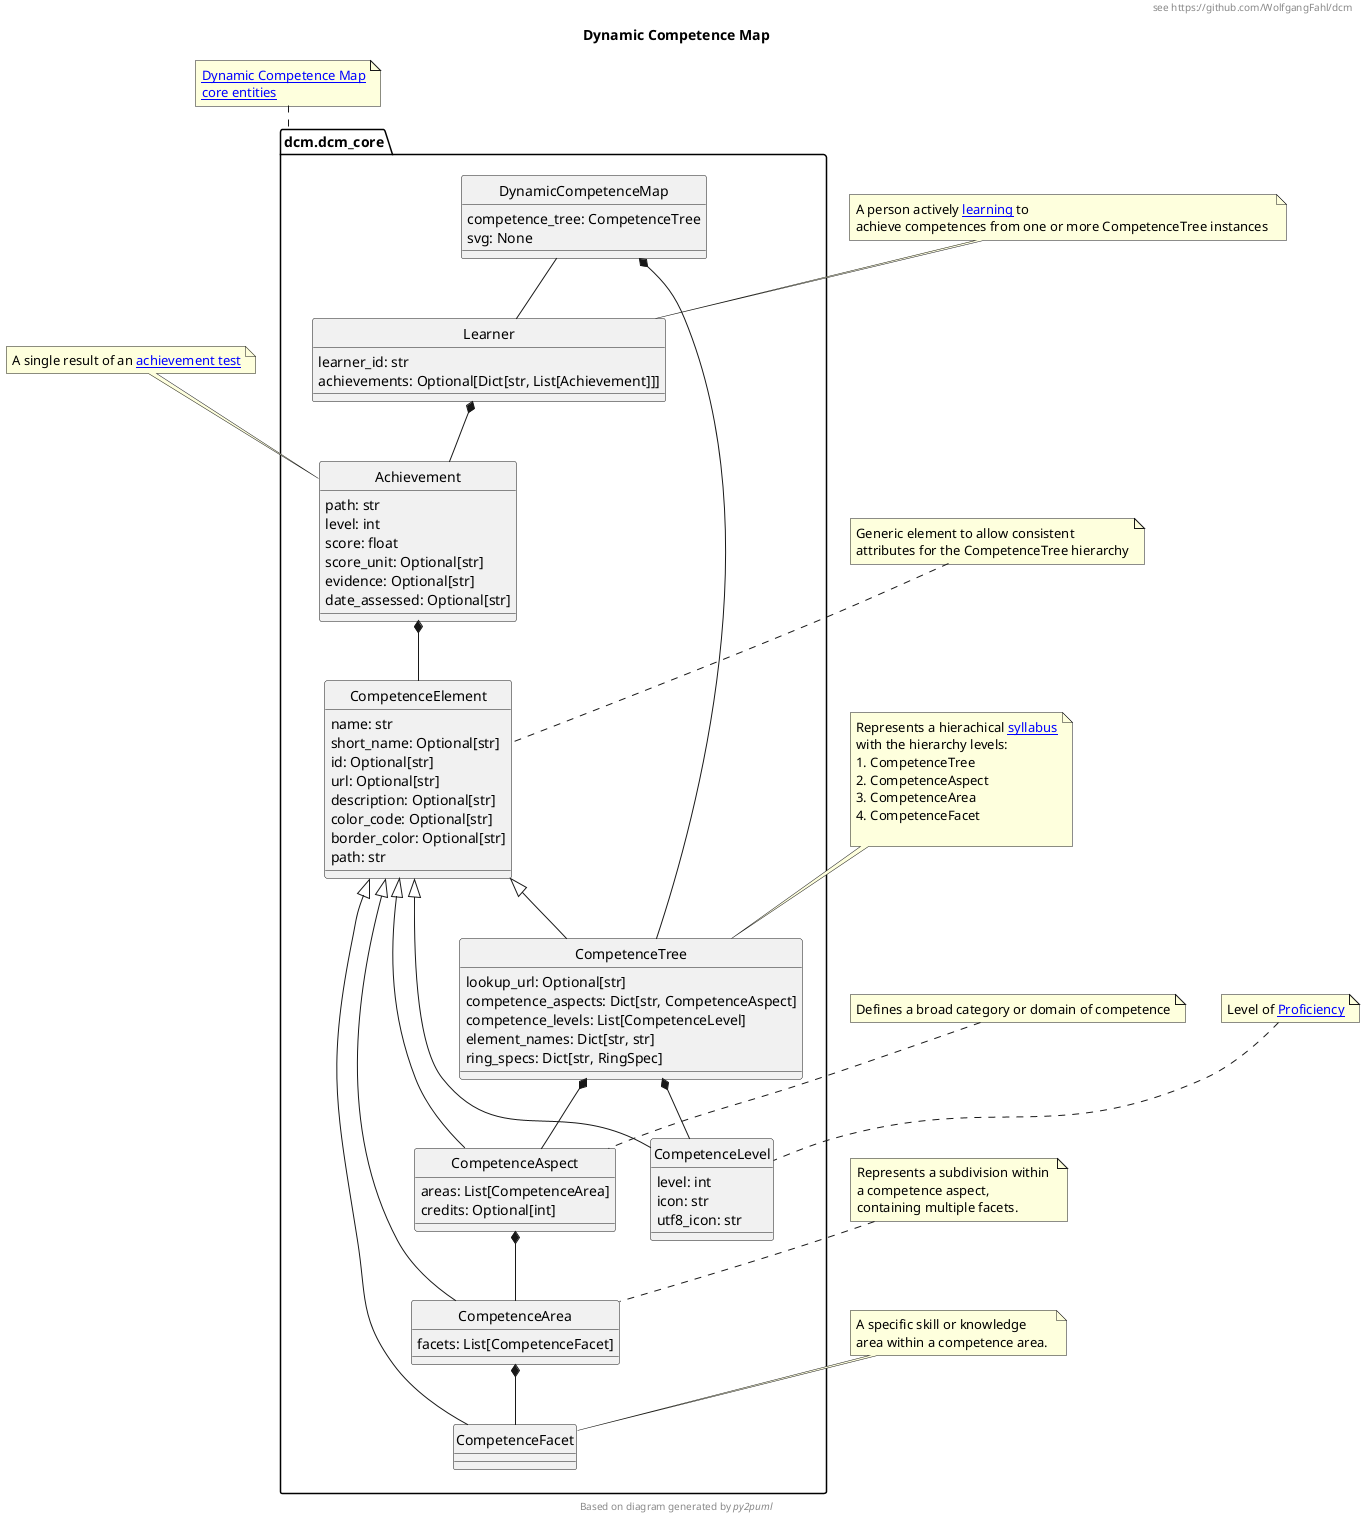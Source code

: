 @startuml
hide circle
title Dynamic Competence Map
header see https://github.com/WolfgangFahl/dcm
!pragma useIntermediatePackages false

class dcm.dcm_core.DynamicCompetenceMap {
  competence_tree: CompetenceTree
  svg: None
}
class dcm.dcm_core.Achievement {
  path: str
  level: int
  score: float
  score_unit: Optional[str]
  evidence: Optional[str]
  date_assessed: Optional[str]
}
note top of Achievement
A single result of an [[https://en.wikipedia.org/wiki/Achievement_test achievement test]]
end note

class dcm.dcm_core.CompetenceAspect {
  areas: List[CompetenceArea]
  credits: Optional[int]
}
class dcm.dcm_core.CompetenceArea {
  facets: List[CompetenceFacet]
}
class dcm.dcm_core.CompetenceElement {
  name: str
  short_name: Optional[str]
  id: Optional[str]
  url: Optional[str]
  description: Optional[str]
  color_code: Optional[str]
  border_color: Optional[str]
  path: str 
}

class dcm.dcm_core.CompetenceFacet {
}
class dcm.dcm_core.CompetenceLevel {
  level: int
  icon: str
  utf8_icon: str
}

class dcm.dcm_core.CompetenceTree {
  lookup_url: Optional[str]
  competence_aspects: Dict[str, CompetenceAspect]
  competence_levels: List[CompetenceLevel]
  element_names: Dict[str, str]
  ring_specs: Dict[str, RingSpec] 
}
note top of CompetenceElement
Generic element to allow consistent
attributes for the CompetenceTree hierarchy
end note

note top of CompetenceAspect
Defines a broad category or domain of competence
end note

note top of CompetenceArea
Represents a subdivision within 
a competence aspect, 
containing multiple facets. 
end note

note top of CompetenceFacet
A specific skill or knowledge 
area within a competence area. 
end note

note top of CompetenceLevel
Level of [[https://en.wikipedia.org/wiki/Expert Proficiency]]
end note

note top of CompetenceTree
Represents a hierachical [[https://en.wikipedia.org/wiki/Syllabus syllabus]]
with the hierarchy levels:
# CompetenceTree
# CompetenceAspect
# CompetenceArea
# CompetenceFacet

end note

class dcm.dcm_core.Learner {
  learner_id: str
  achievements: Optional[Dict[str, List[Achievement]]]
}
note top of Learner
A person actively [[https://en.wikipedia.org/wiki/Learning learning]] to 
achieve competences from one or more CompetenceTree instances 
end note

note top of dcm.dcm_core
[[https://github.com/WolfgangFahl/dcm/blob/main/dcm/dcm_core.py Dynamic Competence Map\ncore entities]]
end note

dcm.dcm_core.DynamicCompetenceMap *-- dcm.dcm_core.CompetenceTree
dcm.dcm_core.DynamicCompetenceMap -- dcm.dcm_core.Learner
dcm.dcm_core.CompetenceAspect *-- dcm.dcm_core.CompetenceArea
dcm.dcm_core.CompetenceArea *-- dcm.dcm_core.CompetenceFacet
dcm.dcm_core.CompetenceElement <|-- dcm.dcm_core.CompetenceAspect
dcm.dcm_core.CompetenceElement <|-- dcm.dcm_core.CompetenceArea
dcm.dcm_core.CompetenceElement <|-- dcm.dcm_core.CompetenceFacet
dcm.dcm_core.CompetenceElement <|-- dcm.dcm_core.CompetenceLevel
dcm.dcm_core.CompetenceTree *-- dcm.dcm_core.CompetenceAspect
dcm.dcm_core.CompetenceTree *-- dcm.dcm_core.CompetenceLevel
dcm.dcm_core.CompetenceElement <|-- dcm.dcm_core.CompetenceTree
dcm.dcm_core.Learner *-- dcm.dcm_core.Achievement
dcm.dcm_core.Achievement *-- dcm.dcm_core.CompetenceElement
footer Based on diagram generated by //py2puml//
@enduml